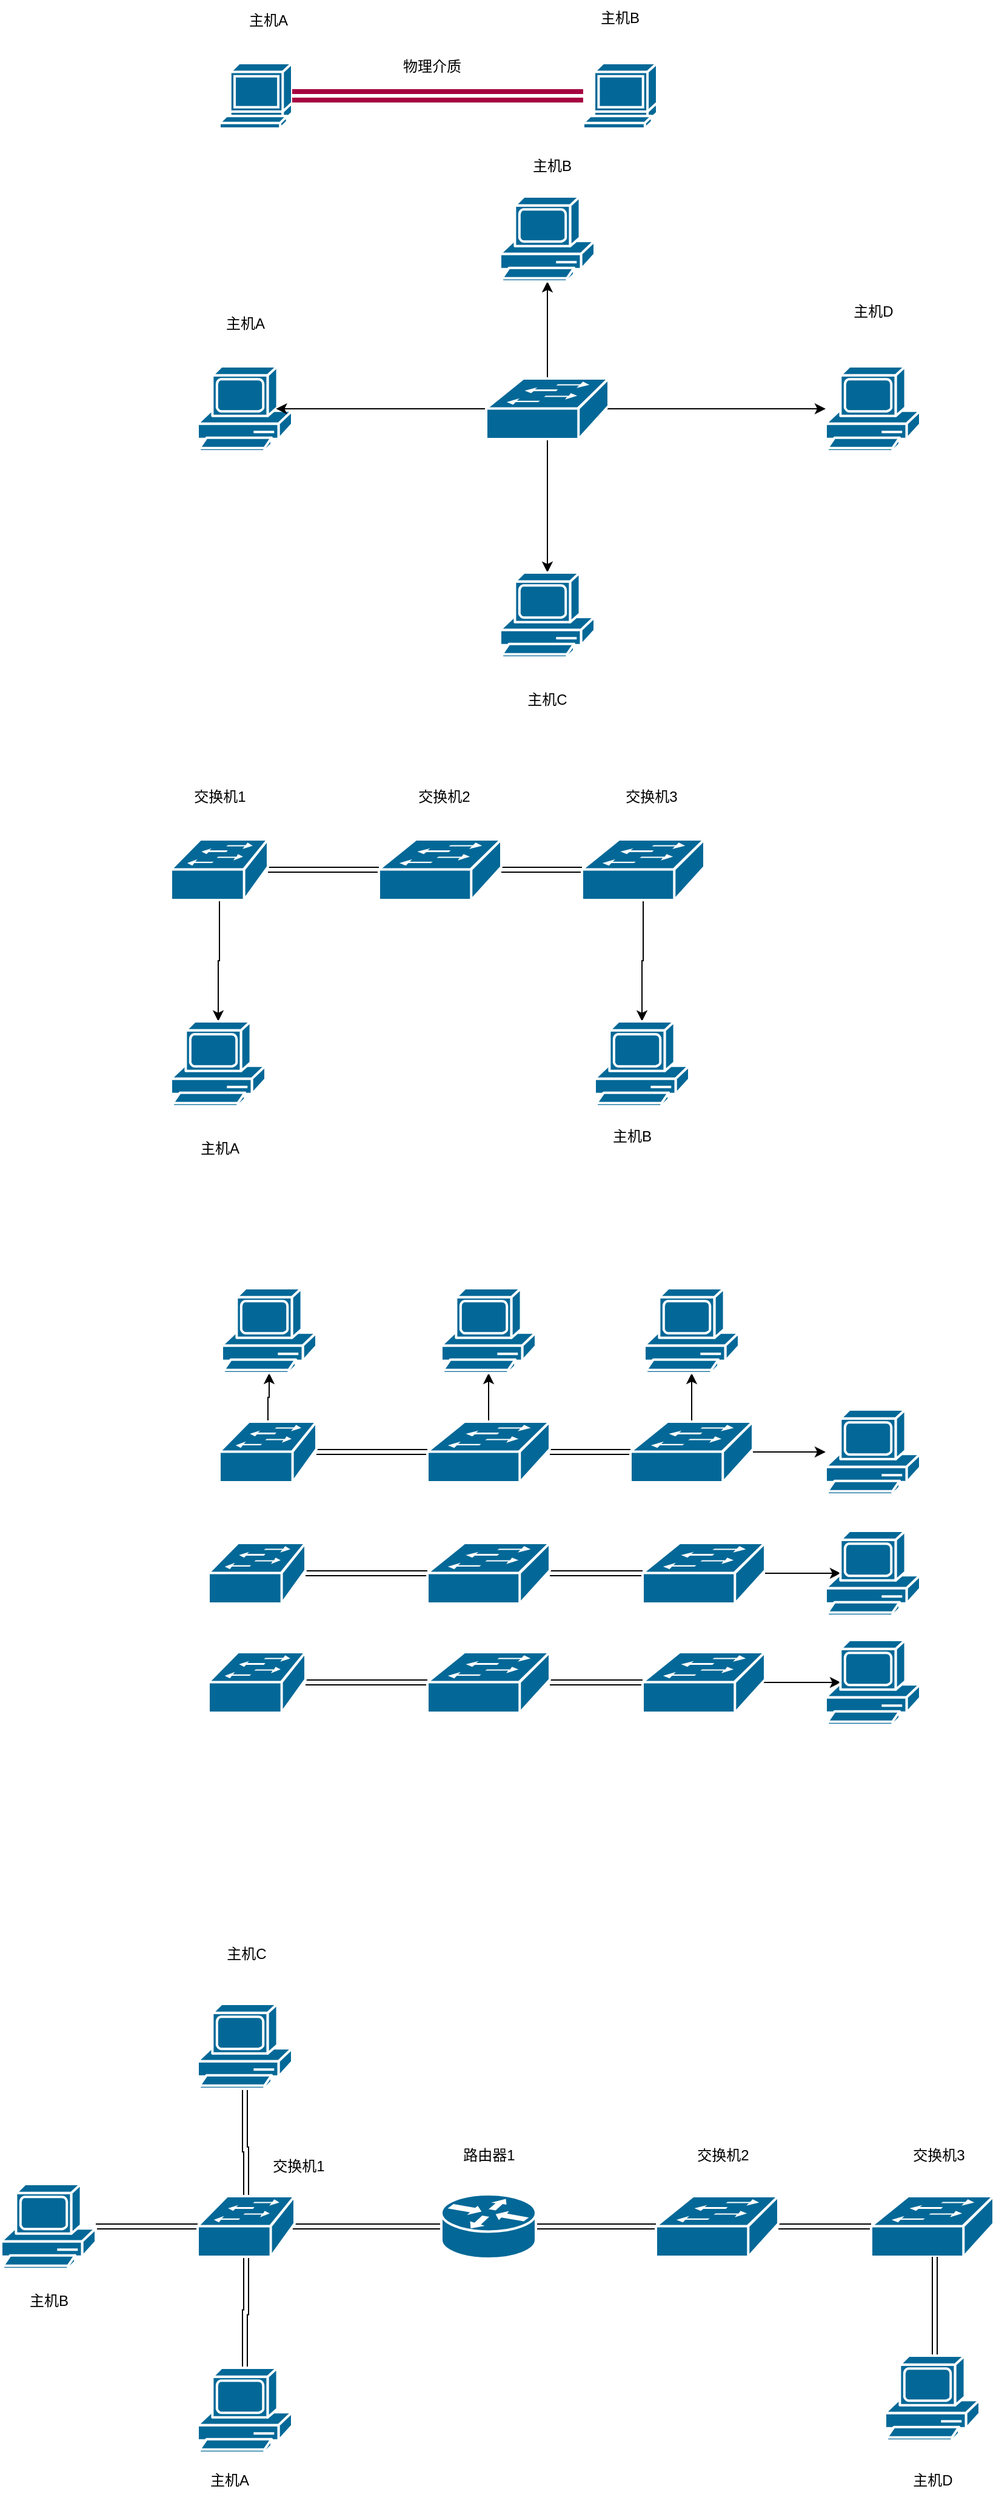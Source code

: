<mxfile version="21.3.2" type="github">
  <diagram name="第 1 页" id="iZdqquuD-61x1iYVZy-J">
    <mxGraphModel dx="1761" dy="515" grid="1" gridSize="10" guides="1" tooltips="1" connect="1" arrows="1" fold="1" page="1" pageScale="1" pageWidth="827" pageHeight="1169" math="0" shadow="0">
      <root>
        <mxCell id="0" />
        <mxCell id="1" parent="0" />
        <mxCell id="Hkx6BqKdWW9ap7nIB-2t-1" value="" style="shape=mxgraph.cisco.computers_and_peripherals.terminal;sketch=0;html=1;pointerEvents=1;dashed=0;fillColor=#036897;strokeColor=#ffffff;strokeWidth=2;verticalLabelPosition=bottom;verticalAlign=top;align=center;outlineConnect=0;" vertex="1" parent="1">
          <mxGeometry x="140" y="180" width="60" height="54" as="geometry" />
        </mxCell>
        <mxCell id="Hkx6BqKdWW9ap7nIB-2t-5" style="edgeStyle=orthogonalEdgeStyle;rounded=0;orthogonalLoop=1;jettySize=auto;html=1;entryX=1;entryY=0.5;entryDx=0;entryDy=0;entryPerimeter=0;strokeColor=#A50040;strokeWidth=4;shape=link;fillColor=#d80073;" edge="1" parent="1" source="Hkx6BqKdWW9ap7nIB-2t-2" target="Hkx6BqKdWW9ap7nIB-2t-1">
          <mxGeometry relative="1" as="geometry" />
        </mxCell>
        <mxCell id="Hkx6BqKdWW9ap7nIB-2t-2" value="" style="shape=mxgraph.cisco.computers_and_peripherals.terminal;sketch=0;html=1;pointerEvents=1;dashed=0;fillColor=#036897;strokeColor=#ffffff;strokeWidth=2;verticalLabelPosition=bottom;verticalAlign=top;align=center;outlineConnect=0;" vertex="1" parent="1">
          <mxGeometry x="440" y="180" width="61" height="54" as="geometry" />
        </mxCell>
        <mxCell id="Hkx6BqKdWW9ap7nIB-2t-3" value="主机A" style="text;html=1;align=center;verticalAlign=middle;resizable=0;points=[];autosize=1;strokeColor=none;fillColor=none;" vertex="1" parent="1">
          <mxGeometry x="150" y="130" width="60" height="30" as="geometry" />
        </mxCell>
        <mxCell id="Hkx6BqKdWW9ap7nIB-2t-4" value="主机B" style="text;html=1;align=center;verticalAlign=middle;resizable=0;points=[];autosize=1;strokeColor=none;fillColor=none;" vertex="1" parent="1">
          <mxGeometry x="440" y="128" width="60" height="30" as="geometry" />
        </mxCell>
        <mxCell id="Hkx6BqKdWW9ap7nIB-2t-6" value="物理介质" style="text;html=1;align=center;verticalAlign=middle;resizable=0;points=[];autosize=1;strokeColor=none;fillColor=none;" vertex="1" parent="1">
          <mxGeometry x="280" y="168" width="70" height="30" as="geometry" />
        </mxCell>
        <mxCell id="Hkx6BqKdWW9ap7nIB-2t-7" value="" style="shape=mxgraph.cisco.computers_and_peripherals.pc;sketch=0;html=1;pointerEvents=1;dashed=0;fillColor=#036897;strokeColor=#ffffff;strokeWidth=2;verticalLabelPosition=bottom;verticalAlign=top;align=center;outlineConnect=0;" vertex="1" parent="1">
          <mxGeometry x="122" y="430" width="78" height="70" as="geometry" />
        </mxCell>
        <mxCell id="Hkx6BqKdWW9ap7nIB-2t-9" style="edgeStyle=orthogonalEdgeStyle;rounded=0;orthogonalLoop=1;jettySize=auto;html=1;exitX=0;exitY=0.5;exitDx=0;exitDy=0;exitPerimeter=0;entryX=0.83;entryY=0.5;entryDx=0;entryDy=0;entryPerimeter=0;endArrow=classic;endFill=1;" edge="1" parent="1" source="Hkx6BqKdWW9ap7nIB-2t-8" target="Hkx6BqKdWW9ap7nIB-2t-7">
          <mxGeometry relative="1" as="geometry" />
        </mxCell>
        <mxCell id="Hkx6BqKdWW9ap7nIB-2t-13" style="edgeStyle=orthogonalEdgeStyle;rounded=0;orthogonalLoop=1;jettySize=auto;html=1;exitX=0.5;exitY=0;exitDx=0;exitDy=0;exitPerimeter=0;entryX=0.5;entryY=1;entryDx=0;entryDy=0;entryPerimeter=0;" edge="1" parent="1" source="Hkx6BqKdWW9ap7nIB-2t-8" target="Hkx6BqKdWW9ap7nIB-2t-10">
          <mxGeometry relative="1" as="geometry" />
        </mxCell>
        <mxCell id="Hkx6BqKdWW9ap7nIB-2t-14" style="edgeStyle=orthogonalEdgeStyle;rounded=0;orthogonalLoop=1;jettySize=auto;html=1;exitX=0.98;exitY=0.5;exitDx=0;exitDy=0;exitPerimeter=0;" edge="1" parent="1" source="Hkx6BqKdWW9ap7nIB-2t-8" target="Hkx6BqKdWW9ap7nIB-2t-11">
          <mxGeometry relative="1" as="geometry" />
        </mxCell>
        <mxCell id="Hkx6BqKdWW9ap7nIB-2t-15" style="edgeStyle=orthogonalEdgeStyle;rounded=0;orthogonalLoop=1;jettySize=auto;html=1;exitX=0.5;exitY=0.98;exitDx=0;exitDy=0;exitPerimeter=0;entryX=0.5;entryY=0;entryDx=0;entryDy=0;entryPerimeter=0;" edge="1" parent="1" source="Hkx6BqKdWW9ap7nIB-2t-8" target="Hkx6BqKdWW9ap7nIB-2t-12">
          <mxGeometry relative="1" as="geometry" />
        </mxCell>
        <mxCell id="Hkx6BqKdWW9ap7nIB-2t-8" value="" style="shape=mxgraph.cisco.switches.workgroup_switch;sketch=0;html=1;pointerEvents=1;dashed=0;fillColor=#036897;strokeColor=#ffffff;strokeWidth=2;verticalLabelPosition=bottom;verticalAlign=top;align=center;outlineConnect=0;" vertex="1" parent="1">
          <mxGeometry x="360" y="440" width="101" height="50" as="geometry" />
        </mxCell>
        <mxCell id="Hkx6BqKdWW9ap7nIB-2t-10" value="" style="shape=mxgraph.cisco.computers_and_peripherals.pc;sketch=0;html=1;pointerEvents=1;dashed=0;fillColor=#036897;strokeColor=#ffffff;strokeWidth=2;verticalLabelPosition=bottom;verticalAlign=top;align=center;outlineConnect=0;" vertex="1" parent="1">
          <mxGeometry x="371.5" y="290" width="78" height="70" as="geometry" />
        </mxCell>
        <mxCell id="Hkx6BqKdWW9ap7nIB-2t-11" value="" style="shape=mxgraph.cisco.computers_and_peripherals.pc;sketch=0;html=1;pointerEvents=1;dashed=0;fillColor=#036897;strokeColor=#ffffff;strokeWidth=2;verticalLabelPosition=bottom;verticalAlign=top;align=center;outlineConnect=0;" vertex="1" parent="1">
          <mxGeometry x="640" y="430" width="78" height="70" as="geometry" />
        </mxCell>
        <mxCell id="Hkx6BqKdWW9ap7nIB-2t-12" value="" style="shape=mxgraph.cisco.computers_and_peripherals.pc;sketch=0;html=1;pointerEvents=1;dashed=0;fillColor=#036897;strokeColor=#ffffff;strokeWidth=2;verticalLabelPosition=bottom;verticalAlign=top;align=center;outlineConnect=0;" vertex="1" parent="1">
          <mxGeometry x="371.5" y="600" width="78" height="70" as="geometry" />
        </mxCell>
        <mxCell id="Hkx6BqKdWW9ap7nIB-2t-16" value="主机A" style="text;html=1;align=center;verticalAlign=middle;resizable=0;points=[];autosize=1;strokeColor=none;fillColor=none;" vertex="1" parent="1">
          <mxGeometry x="131" y="380" width="60" height="30" as="geometry" />
        </mxCell>
        <mxCell id="Hkx6BqKdWW9ap7nIB-2t-17" value="主机B" style="text;html=1;align=center;verticalAlign=middle;resizable=0;points=[];autosize=1;strokeColor=none;fillColor=none;" vertex="1" parent="1">
          <mxGeometry x="384" y="250" width="60" height="30" as="geometry" />
        </mxCell>
        <mxCell id="Hkx6BqKdWW9ap7nIB-2t-18" value="主机C" style="text;html=1;align=center;verticalAlign=middle;resizable=0;points=[];autosize=1;strokeColor=none;fillColor=none;" vertex="1" parent="1">
          <mxGeometry x="380" y="690" width="60" height="30" as="geometry" />
        </mxCell>
        <mxCell id="Hkx6BqKdWW9ap7nIB-2t-19" value="主机D" style="text;html=1;align=center;verticalAlign=middle;resizable=0;points=[];autosize=1;strokeColor=none;fillColor=none;" vertex="1" parent="1">
          <mxGeometry x="649" y="370" width="60" height="30" as="geometry" />
        </mxCell>
        <mxCell id="Hkx6BqKdWW9ap7nIB-2t-23" style="edgeStyle=orthogonalEdgeStyle;rounded=0;orthogonalLoop=1;jettySize=auto;html=1;entryX=0;entryY=0.5;entryDx=0;entryDy=0;entryPerimeter=0;shape=link;" edge="1" parent="1" source="Hkx6BqKdWW9ap7nIB-2t-20" target="Hkx6BqKdWW9ap7nIB-2t-21">
          <mxGeometry relative="1" as="geometry" />
        </mxCell>
        <mxCell id="Hkx6BqKdWW9ap7nIB-2t-26" style="edgeStyle=orthogonalEdgeStyle;rounded=0;orthogonalLoop=1;jettySize=auto;html=1;" edge="1" parent="1" source="Hkx6BqKdWW9ap7nIB-2t-20" target="Hkx6BqKdWW9ap7nIB-2t-25">
          <mxGeometry relative="1" as="geometry" />
        </mxCell>
        <mxCell id="Hkx6BqKdWW9ap7nIB-2t-20" value="" style="shape=mxgraph.cisco.switches.workgroup_switch;sketch=0;html=1;pointerEvents=1;dashed=0;fillColor=#036897;strokeColor=#ffffff;strokeWidth=2;verticalLabelPosition=bottom;verticalAlign=top;align=center;outlineConnect=0;" vertex="1" parent="1">
          <mxGeometry x="100" y="820" width="80" height="50" as="geometry" />
        </mxCell>
        <mxCell id="Hkx6BqKdWW9ap7nIB-2t-24" style="edgeStyle=orthogonalEdgeStyle;rounded=0;orthogonalLoop=1;jettySize=auto;html=1;entryX=0;entryY=0.5;entryDx=0;entryDy=0;entryPerimeter=0;shape=link;" edge="1" parent="1" source="Hkx6BqKdWW9ap7nIB-2t-21" target="Hkx6BqKdWW9ap7nIB-2t-22">
          <mxGeometry relative="1" as="geometry" />
        </mxCell>
        <mxCell id="Hkx6BqKdWW9ap7nIB-2t-21" value="" style="shape=mxgraph.cisco.switches.workgroup_switch;sketch=0;html=1;pointerEvents=1;dashed=0;fillColor=#036897;strokeColor=#ffffff;strokeWidth=2;verticalLabelPosition=bottom;verticalAlign=top;align=center;outlineConnect=0;" vertex="1" parent="1">
          <mxGeometry x="271.5" y="820" width="101" height="50" as="geometry" />
        </mxCell>
        <mxCell id="Hkx6BqKdWW9ap7nIB-2t-28" style="edgeStyle=orthogonalEdgeStyle;rounded=0;orthogonalLoop=1;jettySize=auto;html=1;" edge="1" parent="1" source="Hkx6BqKdWW9ap7nIB-2t-22" target="Hkx6BqKdWW9ap7nIB-2t-27">
          <mxGeometry relative="1" as="geometry" />
        </mxCell>
        <mxCell id="Hkx6BqKdWW9ap7nIB-2t-22" value="" style="shape=mxgraph.cisco.switches.workgroup_switch;sketch=0;html=1;pointerEvents=1;dashed=0;fillColor=#036897;strokeColor=#ffffff;strokeWidth=2;verticalLabelPosition=bottom;verticalAlign=top;align=center;outlineConnect=0;" vertex="1" parent="1">
          <mxGeometry x="439" y="820" width="101" height="50" as="geometry" />
        </mxCell>
        <mxCell id="Hkx6BqKdWW9ap7nIB-2t-25" value="" style="shape=mxgraph.cisco.computers_and_peripherals.pc;sketch=0;html=1;pointerEvents=1;dashed=0;fillColor=#036897;strokeColor=#ffffff;strokeWidth=2;verticalLabelPosition=bottom;verticalAlign=top;align=center;outlineConnect=0;" vertex="1" parent="1">
          <mxGeometry x="100" y="970" width="78" height="70" as="geometry" />
        </mxCell>
        <mxCell id="Hkx6BqKdWW9ap7nIB-2t-27" value="" style="shape=mxgraph.cisco.computers_and_peripherals.pc;sketch=0;html=1;pointerEvents=1;dashed=0;fillColor=#036897;strokeColor=#ffffff;strokeWidth=2;verticalLabelPosition=bottom;verticalAlign=top;align=center;outlineConnect=0;" vertex="1" parent="1">
          <mxGeometry x="449.5" y="970" width="78" height="70" as="geometry" />
        </mxCell>
        <mxCell id="Hkx6BqKdWW9ap7nIB-2t-29" value="主机A" style="text;html=1;align=center;verticalAlign=middle;resizable=0;points=[];autosize=1;strokeColor=none;fillColor=none;" vertex="1" parent="1">
          <mxGeometry x="110" y="1060" width="60" height="30" as="geometry" />
        </mxCell>
        <mxCell id="Hkx6BqKdWW9ap7nIB-2t-31" value="主机B" style="text;html=1;align=center;verticalAlign=middle;resizable=0;points=[];autosize=1;strokeColor=none;fillColor=none;" vertex="1" parent="1">
          <mxGeometry x="449.5" y="1050" width="60" height="30" as="geometry" />
        </mxCell>
        <mxCell id="Hkx6BqKdWW9ap7nIB-2t-32" value="交换机1" style="text;html=1;align=center;verticalAlign=middle;resizable=0;points=[];autosize=1;strokeColor=none;fillColor=none;" vertex="1" parent="1">
          <mxGeometry x="105" y="770" width="70" height="30" as="geometry" />
        </mxCell>
        <mxCell id="Hkx6BqKdWW9ap7nIB-2t-33" value="交换机2" style="text;html=1;align=center;verticalAlign=middle;resizable=0;points=[];autosize=1;strokeColor=none;fillColor=none;" vertex="1" parent="1">
          <mxGeometry x="290" y="770" width="70" height="30" as="geometry" />
        </mxCell>
        <mxCell id="Hkx6BqKdWW9ap7nIB-2t-34" value="交换机3" style="text;html=1;align=center;verticalAlign=middle;resizable=0;points=[];autosize=1;strokeColor=none;fillColor=none;" vertex="1" parent="1">
          <mxGeometry x="461" y="770" width="70" height="30" as="geometry" />
        </mxCell>
        <mxCell id="Hkx6BqKdWW9ap7nIB-2t-36" style="edgeStyle=orthogonalEdgeStyle;rounded=0;orthogonalLoop=1;jettySize=auto;html=1;entryX=0;entryY=0.5;entryDx=0;entryDy=0;entryPerimeter=0;shape=link;" edge="1" parent="1" source="Hkx6BqKdWW9ap7nIB-2t-37" target="Hkx6BqKdWW9ap7nIB-2t-39">
          <mxGeometry relative="1" as="geometry" />
        </mxCell>
        <mxCell id="Hkx6BqKdWW9ap7nIB-2t-70" style="edgeStyle=orthogonalEdgeStyle;rounded=0;orthogonalLoop=1;jettySize=auto;html=1;" edge="1" parent="1" source="Hkx6BqKdWW9ap7nIB-2t-37" target="Hkx6BqKdWW9ap7nIB-2t-59">
          <mxGeometry relative="1" as="geometry" />
        </mxCell>
        <mxCell id="Hkx6BqKdWW9ap7nIB-2t-37" value="" style="shape=mxgraph.cisco.switches.workgroup_switch;sketch=0;html=1;pointerEvents=1;dashed=0;fillColor=#036897;strokeColor=#ffffff;strokeWidth=2;verticalLabelPosition=bottom;verticalAlign=top;align=center;outlineConnect=0;" vertex="1" parent="1">
          <mxGeometry x="140" y="1300" width="80" height="50" as="geometry" />
        </mxCell>
        <mxCell id="Hkx6BqKdWW9ap7nIB-2t-38" style="edgeStyle=orthogonalEdgeStyle;rounded=0;orthogonalLoop=1;jettySize=auto;html=1;entryX=0;entryY=0.5;entryDx=0;entryDy=0;entryPerimeter=0;shape=link;" edge="1" parent="1" source="Hkx6BqKdWW9ap7nIB-2t-39" target="Hkx6BqKdWW9ap7nIB-2t-40">
          <mxGeometry relative="1" as="geometry" />
        </mxCell>
        <mxCell id="Hkx6BqKdWW9ap7nIB-2t-69" style="edgeStyle=orthogonalEdgeStyle;rounded=0;orthogonalLoop=1;jettySize=auto;html=1;" edge="1" parent="1" source="Hkx6BqKdWW9ap7nIB-2t-39" target="Hkx6BqKdWW9ap7nIB-2t-60">
          <mxGeometry relative="1" as="geometry" />
        </mxCell>
        <mxCell id="Hkx6BqKdWW9ap7nIB-2t-39" value="" style="shape=mxgraph.cisco.switches.workgroup_switch;sketch=0;html=1;pointerEvents=1;dashed=0;fillColor=#036897;strokeColor=#ffffff;strokeWidth=2;verticalLabelPosition=bottom;verticalAlign=top;align=center;outlineConnect=0;" vertex="1" parent="1">
          <mxGeometry x="311.5" y="1300" width="101" height="50" as="geometry" />
        </mxCell>
        <mxCell id="Hkx6BqKdWW9ap7nIB-2t-67" style="edgeStyle=orthogonalEdgeStyle;rounded=0;orthogonalLoop=1;jettySize=auto;html=1;" edge="1" parent="1" source="Hkx6BqKdWW9ap7nIB-2t-40" target="Hkx6BqKdWW9ap7nIB-2t-62">
          <mxGeometry relative="1" as="geometry" />
        </mxCell>
        <mxCell id="Hkx6BqKdWW9ap7nIB-2t-68" style="edgeStyle=orthogonalEdgeStyle;rounded=0;orthogonalLoop=1;jettySize=auto;html=1;" edge="1" parent="1" source="Hkx6BqKdWW9ap7nIB-2t-40" target="Hkx6BqKdWW9ap7nIB-2t-61">
          <mxGeometry relative="1" as="geometry" />
        </mxCell>
        <mxCell id="Hkx6BqKdWW9ap7nIB-2t-40" value="" style="shape=mxgraph.cisco.switches.workgroup_switch;sketch=0;html=1;pointerEvents=1;dashed=0;fillColor=#036897;strokeColor=#ffffff;strokeWidth=2;verticalLabelPosition=bottom;verticalAlign=top;align=center;outlineConnect=0;" vertex="1" parent="1">
          <mxGeometry x="479" y="1300" width="101" height="50" as="geometry" />
        </mxCell>
        <mxCell id="Hkx6BqKdWW9ap7nIB-2t-44" style="edgeStyle=orthogonalEdgeStyle;rounded=0;orthogonalLoop=1;jettySize=auto;html=1;entryX=0;entryY=0.5;entryDx=0;entryDy=0;entryPerimeter=0;shape=link;" edge="1" parent="1" source="Hkx6BqKdWW9ap7nIB-2t-45" target="Hkx6BqKdWW9ap7nIB-2t-47">
          <mxGeometry relative="1" as="geometry" />
        </mxCell>
        <mxCell id="Hkx6BqKdWW9ap7nIB-2t-45" value="" style="shape=mxgraph.cisco.switches.workgroup_switch;sketch=0;html=1;pointerEvents=1;dashed=0;fillColor=#036897;strokeColor=#ffffff;strokeWidth=2;verticalLabelPosition=bottom;verticalAlign=top;align=center;outlineConnect=0;" vertex="1" parent="1">
          <mxGeometry x="131" y="1400" width="80" height="50" as="geometry" />
        </mxCell>
        <mxCell id="Hkx6BqKdWW9ap7nIB-2t-46" style="edgeStyle=orthogonalEdgeStyle;rounded=0;orthogonalLoop=1;jettySize=auto;html=1;entryX=0;entryY=0.5;entryDx=0;entryDy=0;entryPerimeter=0;shape=link;" edge="1" parent="1" source="Hkx6BqKdWW9ap7nIB-2t-47" target="Hkx6BqKdWW9ap7nIB-2t-48">
          <mxGeometry relative="1" as="geometry" />
        </mxCell>
        <mxCell id="Hkx6BqKdWW9ap7nIB-2t-47" value="" style="shape=mxgraph.cisco.switches.workgroup_switch;sketch=0;html=1;pointerEvents=1;dashed=0;fillColor=#036897;strokeColor=#ffffff;strokeWidth=2;verticalLabelPosition=bottom;verticalAlign=top;align=center;outlineConnect=0;" vertex="1" parent="1">
          <mxGeometry x="311.5" y="1400" width="101" height="50" as="geometry" />
        </mxCell>
        <mxCell id="Hkx6BqKdWW9ap7nIB-2t-66" style="edgeStyle=orthogonalEdgeStyle;rounded=0;orthogonalLoop=1;jettySize=auto;html=1;entryX=0.16;entryY=0.5;entryDx=0;entryDy=0;entryPerimeter=0;" edge="1" parent="1" source="Hkx6BqKdWW9ap7nIB-2t-48" target="Hkx6BqKdWW9ap7nIB-2t-63">
          <mxGeometry relative="1" as="geometry" />
        </mxCell>
        <mxCell id="Hkx6BqKdWW9ap7nIB-2t-48" value="" style="shape=mxgraph.cisco.switches.workgroup_switch;sketch=0;html=1;pointerEvents=1;dashed=0;fillColor=#036897;strokeColor=#ffffff;strokeWidth=2;verticalLabelPosition=bottom;verticalAlign=top;align=center;outlineConnect=0;" vertex="1" parent="1">
          <mxGeometry x="489" y="1400" width="101" height="50" as="geometry" />
        </mxCell>
        <mxCell id="Hkx6BqKdWW9ap7nIB-2t-49" style="edgeStyle=orthogonalEdgeStyle;rounded=0;orthogonalLoop=1;jettySize=auto;html=1;entryX=0;entryY=0.5;entryDx=0;entryDy=0;entryPerimeter=0;shape=link;" edge="1" parent="1" source="Hkx6BqKdWW9ap7nIB-2t-50" target="Hkx6BqKdWW9ap7nIB-2t-52">
          <mxGeometry relative="1" as="geometry" />
        </mxCell>
        <mxCell id="Hkx6BqKdWW9ap7nIB-2t-50" value="" style="shape=mxgraph.cisco.switches.workgroup_switch;sketch=0;html=1;pointerEvents=1;dashed=0;fillColor=#036897;strokeColor=#ffffff;strokeWidth=2;verticalLabelPosition=bottom;verticalAlign=top;align=center;outlineConnect=0;" vertex="1" parent="1">
          <mxGeometry x="131" y="1490" width="80" height="50" as="geometry" />
        </mxCell>
        <mxCell id="Hkx6BqKdWW9ap7nIB-2t-51" style="edgeStyle=orthogonalEdgeStyle;rounded=0;orthogonalLoop=1;jettySize=auto;html=1;entryX=0;entryY=0.5;entryDx=0;entryDy=0;entryPerimeter=0;shape=link;" edge="1" parent="1" source="Hkx6BqKdWW9ap7nIB-2t-52" target="Hkx6BqKdWW9ap7nIB-2t-53">
          <mxGeometry relative="1" as="geometry" />
        </mxCell>
        <mxCell id="Hkx6BqKdWW9ap7nIB-2t-52" value="" style="shape=mxgraph.cisco.switches.workgroup_switch;sketch=0;html=1;pointerEvents=1;dashed=0;fillColor=#036897;strokeColor=#ffffff;strokeWidth=2;verticalLabelPosition=bottom;verticalAlign=top;align=center;outlineConnect=0;" vertex="1" parent="1">
          <mxGeometry x="311.5" y="1490" width="101" height="50" as="geometry" />
        </mxCell>
        <mxCell id="Hkx6BqKdWW9ap7nIB-2t-65" style="edgeStyle=orthogonalEdgeStyle;rounded=0;orthogonalLoop=1;jettySize=auto;html=1;exitX=0.98;exitY=0.5;exitDx=0;exitDy=0;exitPerimeter=0;entryX=0.16;entryY=0.5;entryDx=0;entryDy=0;entryPerimeter=0;" edge="1" parent="1" source="Hkx6BqKdWW9ap7nIB-2t-53" target="Hkx6BqKdWW9ap7nIB-2t-64">
          <mxGeometry relative="1" as="geometry" />
        </mxCell>
        <mxCell id="Hkx6BqKdWW9ap7nIB-2t-53" value="" style="shape=mxgraph.cisco.switches.workgroup_switch;sketch=0;html=1;pointerEvents=1;dashed=0;fillColor=#036897;strokeColor=#ffffff;strokeWidth=2;verticalLabelPosition=bottom;verticalAlign=top;align=center;outlineConnect=0;" vertex="1" parent="1">
          <mxGeometry x="489" y="1490" width="101" height="50" as="geometry" />
        </mxCell>
        <mxCell id="Hkx6BqKdWW9ap7nIB-2t-59" value="" style="shape=mxgraph.cisco.computers_and_peripherals.pc;sketch=0;html=1;pointerEvents=1;dashed=0;fillColor=#036897;strokeColor=#ffffff;strokeWidth=2;verticalLabelPosition=bottom;verticalAlign=top;align=center;outlineConnect=0;" vertex="1" parent="1">
          <mxGeometry x="142" y="1190" width="78" height="70" as="geometry" />
        </mxCell>
        <mxCell id="Hkx6BqKdWW9ap7nIB-2t-60" value="" style="shape=mxgraph.cisco.computers_and_peripherals.pc;sketch=0;html=1;pointerEvents=1;dashed=0;fillColor=#036897;strokeColor=#ffffff;strokeWidth=2;verticalLabelPosition=bottom;verticalAlign=top;align=center;outlineConnect=0;" vertex="1" parent="1">
          <mxGeometry x="323" y="1190" width="78" height="70" as="geometry" />
        </mxCell>
        <mxCell id="Hkx6BqKdWW9ap7nIB-2t-61" value="" style="shape=mxgraph.cisco.computers_and_peripherals.pc;sketch=0;html=1;pointerEvents=1;dashed=0;fillColor=#036897;strokeColor=#ffffff;strokeWidth=2;verticalLabelPosition=bottom;verticalAlign=top;align=center;outlineConnect=0;" vertex="1" parent="1">
          <mxGeometry x="490.5" y="1190" width="78" height="70" as="geometry" />
        </mxCell>
        <mxCell id="Hkx6BqKdWW9ap7nIB-2t-62" value="" style="shape=mxgraph.cisco.computers_and_peripherals.pc;sketch=0;html=1;pointerEvents=1;dashed=0;fillColor=#036897;strokeColor=#ffffff;strokeWidth=2;verticalLabelPosition=bottom;verticalAlign=top;align=center;outlineConnect=0;" vertex="1" parent="1">
          <mxGeometry x="640" y="1290" width="78" height="70" as="geometry" />
        </mxCell>
        <mxCell id="Hkx6BqKdWW9ap7nIB-2t-63" value="" style="shape=mxgraph.cisco.computers_and_peripherals.pc;sketch=0;html=1;pointerEvents=1;dashed=0;fillColor=#036897;strokeColor=#ffffff;strokeWidth=2;verticalLabelPosition=bottom;verticalAlign=top;align=center;outlineConnect=0;" vertex="1" parent="1">
          <mxGeometry x="640" y="1390" width="78" height="70" as="geometry" />
        </mxCell>
        <mxCell id="Hkx6BqKdWW9ap7nIB-2t-64" value="" style="shape=mxgraph.cisco.computers_and_peripherals.pc;sketch=0;html=1;pointerEvents=1;dashed=0;fillColor=#036897;strokeColor=#ffffff;strokeWidth=2;verticalLabelPosition=bottom;verticalAlign=top;align=center;outlineConnect=0;" vertex="1" parent="1">
          <mxGeometry x="640" y="1480" width="78" height="70" as="geometry" />
        </mxCell>
        <mxCell id="Hkx6BqKdWW9ap7nIB-2t-77" style="edgeStyle=orthogonalEdgeStyle;rounded=0;orthogonalLoop=1;jettySize=auto;html=1;entryX=0.98;entryY=0.5;entryDx=0;entryDy=0;entryPerimeter=0;shape=link;" edge="1" parent="1" source="Hkx6BqKdWW9ap7nIB-2t-72" target="Hkx6BqKdWW9ap7nIB-2t-73">
          <mxGeometry relative="1" as="geometry" />
        </mxCell>
        <mxCell id="Hkx6BqKdWW9ap7nIB-2t-78" style="edgeStyle=orthogonalEdgeStyle;rounded=0;orthogonalLoop=1;jettySize=auto;html=1;entryX=0;entryY=0.5;entryDx=0;entryDy=0;entryPerimeter=0;shape=link;" edge="1" parent="1" source="Hkx6BqKdWW9ap7nIB-2t-72" target="Hkx6BqKdWW9ap7nIB-2t-75">
          <mxGeometry relative="1" as="geometry" />
        </mxCell>
        <mxCell id="Hkx6BqKdWW9ap7nIB-2t-72" value="" style="shape=mxgraph.cisco.routers.router;sketch=0;html=1;pointerEvents=1;dashed=0;fillColor=#036897;strokeColor=#ffffff;strokeWidth=2;verticalLabelPosition=bottom;verticalAlign=top;align=center;outlineConnect=0;" vertex="1" parent="1">
          <mxGeometry x="323" y="1937" width="78" height="53" as="geometry" />
        </mxCell>
        <mxCell id="Hkx6BqKdWW9ap7nIB-2t-82" style="edgeStyle=orthogonalEdgeStyle;rounded=0;orthogonalLoop=1;jettySize=auto;html=1;entryX=0.5;entryY=1;entryDx=0;entryDy=0;entryPerimeter=0;shape=link;" edge="1" parent="1" source="Hkx6BqKdWW9ap7nIB-2t-73" target="Hkx6BqKdWW9ap7nIB-2t-79">
          <mxGeometry relative="1" as="geometry">
            <Array as="points">
              <mxPoint x="162" y="1900" />
            </Array>
          </mxGeometry>
        </mxCell>
        <mxCell id="Hkx6BqKdWW9ap7nIB-2t-83" style="edgeStyle=orthogonalEdgeStyle;rounded=0;orthogonalLoop=1;jettySize=auto;html=1;shape=link;" edge="1" parent="1" source="Hkx6BqKdWW9ap7nIB-2t-73" target="Hkx6BqKdWW9ap7nIB-2t-81">
          <mxGeometry relative="1" as="geometry" />
        </mxCell>
        <mxCell id="Hkx6BqKdWW9ap7nIB-2t-84" style="edgeStyle=orthogonalEdgeStyle;rounded=0;orthogonalLoop=1;jettySize=auto;html=1;shape=link;" edge="1" parent="1" source="Hkx6BqKdWW9ap7nIB-2t-73" target="Hkx6BqKdWW9ap7nIB-2t-80">
          <mxGeometry relative="1" as="geometry" />
        </mxCell>
        <mxCell id="Hkx6BqKdWW9ap7nIB-2t-73" value="" style="shape=mxgraph.cisco.switches.workgroup_switch;sketch=0;html=1;pointerEvents=1;dashed=0;fillColor=#036897;strokeColor=#ffffff;strokeWidth=2;verticalLabelPosition=bottom;verticalAlign=top;align=center;outlineConnect=0;" vertex="1" parent="1">
          <mxGeometry x="122" y="1938.5" width="80" height="50" as="geometry" />
        </mxCell>
        <mxCell id="Hkx6BqKdWW9ap7nIB-2t-74" style="edgeStyle=orthogonalEdgeStyle;rounded=0;orthogonalLoop=1;jettySize=auto;html=1;entryX=0;entryY=0.5;entryDx=0;entryDy=0;entryPerimeter=0;shape=link;" edge="1" parent="1" source="Hkx6BqKdWW9ap7nIB-2t-75" target="Hkx6BqKdWW9ap7nIB-2t-76">
          <mxGeometry relative="1" as="geometry" />
        </mxCell>
        <mxCell id="Hkx6BqKdWW9ap7nIB-2t-75" value="" style="shape=mxgraph.cisco.switches.workgroup_switch;sketch=0;html=1;pointerEvents=1;dashed=0;fillColor=#036897;strokeColor=#ffffff;strokeWidth=2;verticalLabelPosition=bottom;verticalAlign=top;align=center;outlineConnect=0;" vertex="1" parent="1">
          <mxGeometry x="500" y="1938.5" width="101" height="50" as="geometry" />
        </mxCell>
        <mxCell id="Hkx6BqKdWW9ap7nIB-2t-86" style="edgeStyle=orthogonalEdgeStyle;rounded=0;orthogonalLoop=1;jettySize=auto;html=1;" edge="1" parent="1" source="Hkx6BqKdWW9ap7nIB-2t-76">
          <mxGeometry relative="1" as="geometry">
            <mxPoint x="728" y="2080" as="targetPoint" />
          </mxGeometry>
        </mxCell>
        <mxCell id="Hkx6BqKdWW9ap7nIB-2t-76" value="" style="shape=mxgraph.cisco.switches.workgroup_switch;sketch=0;html=1;pointerEvents=1;dashed=0;fillColor=#036897;strokeColor=#ffffff;strokeWidth=2;verticalLabelPosition=bottom;verticalAlign=top;align=center;outlineConnect=0;" vertex="1" parent="1">
          <mxGeometry x="677.5" y="1938.5" width="101" height="50" as="geometry" />
        </mxCell>
        <mxCell id="Hkx6BqKdWW9ap7nIB-2t-79" value="" style="shape=mxgraph.cisco.computers_and_peripherals.pc;sketch=0;html=1;pointerEvents=1;dashed=0;fillColor=#036897;strokeColor=#ffffff;strokeWidth=2;verticalLabelPosition=bottom;verticalAlign=top;align=center;outlineConnect=0;" vertex="1" parent="1">
          <mxGeometry x="122" y="1780" width="78" height="70" as="geometry" />
        </mxCell>
        <mxCell id="Hkx6BqKdWW9ap7nIB-2t-80" value="" style="shape=mxgraph.cisco.computers_and_peripherals.pc;sketch=0;html=1;pointerEvents=1;dashed=0;fillColor=#036897;strokeColor=#ffffff;strokeWidth=2;verticalLabelPosition=bottom;verticalAlign=top;align=center;outlineConnect=0;" vertex="1" parent="1">
          <mxGeometry x="122" y="2080" width="78" height="70" as="geometry" />
        </mxCell>
        <mxCell id="Hkx6BqKdWW9ap7nIB-2t-81" value="" style="shape=mxgraph.cisco.computers_and_peripherals.pc;sketch=0;html=1;pointerEvents=1;dashed=0;fillColor=#036897;strokeColor=#ffffff;strokeWidth=2;verticalLabelPosition=bottom;verticalAlign=top;align=center;outlineConnect=0;" vertex="1" parent="1">
          <mxGeometry x="-40" y="1928.5" width="78" height="70" as="geometry" />
        </mxCell>
        <mxCell id="Hkx6BqKdWW9ap7nIB-2t-88" value="" style="edgeStyle=orthogonalEdgeStyle;rounded=0;orthogonalLoop=1;jettySize=auto;html=1;shape=link;" edge="1" parent="1" source="Hkx6BqKdWW9ap7nIB-2t-87" target="Hkx6BqKdWW9ap7nIB-2t-76">
          <mxGeometry relative="1" as="geometry">
            <Array as="points">
              <mxPoint x="730" y="2040" />
              <mxPoint x="730" y="2040" />
            </Array>
          </mxGeometry>
        </mxCell>
        <mxCell id="Hkx6BqKdWW9ap7nIB-2t-87" value="" style="shape=mxgraph.cisco.computers_and_peripherals.pc;sketch=0;html=1;pointerEvents=1;dashed=0;fillColor=#036897;strokeColor=#ffffff;strokeWidth=2;verticalLabelPosition=bottom;verticalAlign=top;align=center;outlineConnect=0;" vertex="1" parent="1">
          <mxGeometry x="689" y="2070" width="78" height="70" as="geometry" />
        </mxCell>
        <mxCell id="Hkx6BqKdWW9ap7nIB-2t-89" value="主机A" style="text;html=1;align=center;verticalAlign=middle;resizable=0;points=[];autosize=1;strokeColor=none;fillColor=none;" vertex="1" parent="1">
          <mxGeometry x="118" y="2158" width="60" height="30" as="geometry" />
        </mxCell>
        <mxCell id="Hkx6BqKdWW9ap7nIB-2t-90" value="主机B" style="text;html=1;align=center;verticalAlign=middle;resizable=0;points=[];autosize=1;strokeColor=none;fillColor=none;" vertex="1" parent="1">
          <mxGeometry x="-31" y="2010" width="60" height="30" as="geometry" />
        </mxCell>
        <mxCell id="Hkx6BqKdWW9ap7nIB-2t-91" value="主机C" style="text;html=1;align=center;verticalAlign=middle;resizable=0;points=[];autosize=1;strokeColor=none;fillColor=none;" vertex="1" parent="1">
          <mxGeometry x="132" y="1724" width="60" height="30" as="geometry" />
        </mxCell>
        <mxCell id="Hkx6BqKdWW9ap7nIB-2t-92" value="主机D" style="text;html=1;align=center;verticalAlign=middle;resizable=0;points=[];autosize=1;strokeColor=none;fillColor=none;" vertex="1" parent="1">
          <mxGeometry x="698" y="2158" width="60" height="30" as="geometry" />
        </mxCell>
        <mxCell id="Hkx6BqKdWW9ap7nIB-2t-94" value="路由器1" style="text;html=1;align=center;verticalAlign=middle;resizable=0;points=[];autosize=1;strokeColor=none;fillColor=none;" vertex="1" parent="1">
          <mxGeometry x="327" y="1890" width="70" height="30" as="geometry" />
        </mxCell>
        <mxCell id="Hkx6BqKdWW9ap7nIB-2t-95" value="交换机1" style="text;html=1;align=center;verticalAlign=middle;resizable=0;points=[];autosize=1;strokeColor=none;fillColor=none;" vertex="1" parent="1">
          <mxGeometry x="170" y="1898.5" width="70" height="30" as="geometry" />
        </mxCell>
        <mxCell id="Hkx6BqKdWW9ap7nIB-2t-96" value="交换机2" style="text;html=1;align=center;verticalAlign=middle;resizable=0;points=[];autosize=1;strokeColor=none;fillColor=none;" vertex="1" parent="1">
          <mxGeometry x="520" y="1890" width="70" height="30" as="geometry" />
        </mxCell>
        <mxCell id="Hkx6BqKdWW9ap7nIB-2t-97" value="交换机3" style="text;html=1;align=center;verticalAlign=middle;resizable=0;points=[];autosize=1;strokeColor=none;fillColor=none;" vertex="1" parent="1">
          <mxGeometry x="698" y="1890" width="70" height="30" as="geometry" />
        </mxCell>
      </root>
    </mxGraphModel>
  </diagram>
</mxfile>
